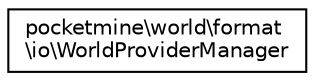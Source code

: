 digraph "Graphical Class Hierarchy"
{
 // INTERACTIVE_SVG=YES
 // LATEX_PDF_SIZE
  edge [fontname="Helvetica",fontsize="10",labelfontname="Helvetica",labelfontsize="10"];
  node [fontname="Helvetica",fontsize="10",shape=record];
  rankdir="LR";
  Node0 [label="pocketmine\\world\\format\l\\io\\WorldProviderManager",height=0.2,width=0.4,color="black", fillcolor="white", style="filled",URL="$d2/d75/classpocketmine_1_1world_1_1format_1_1io_1_1_world_provider_manager.html",tooltip=" "];
}
